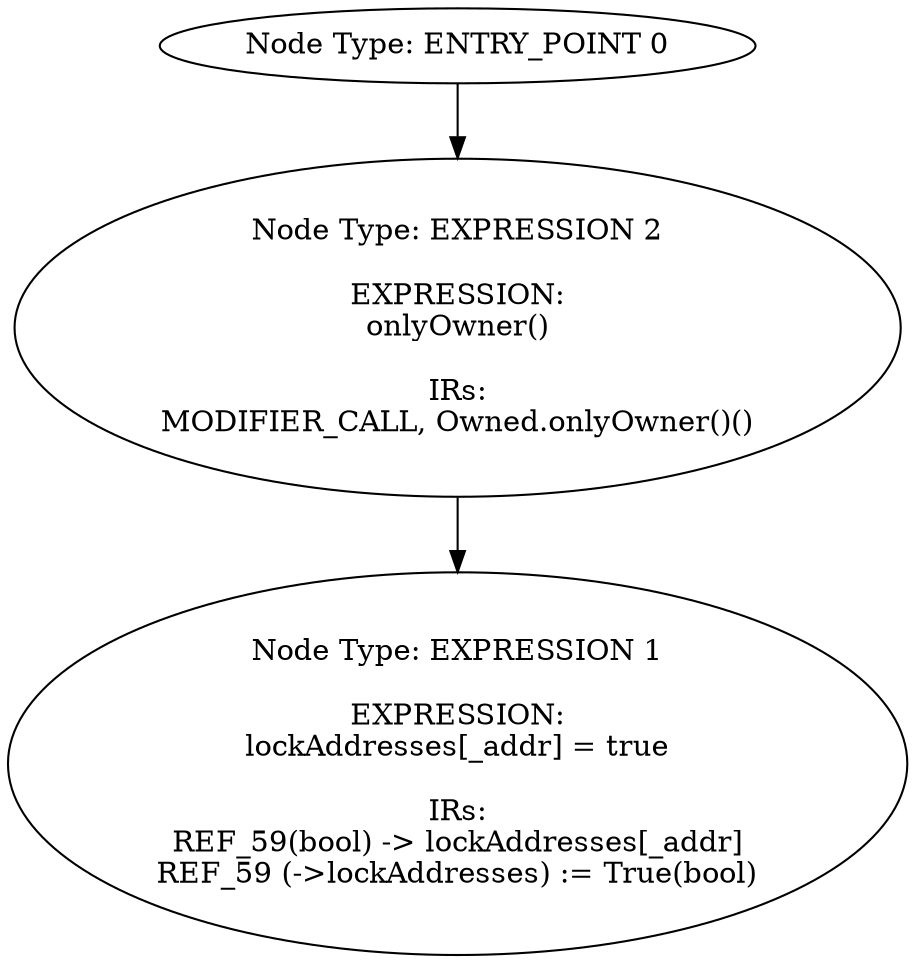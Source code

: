 digraph{
0[label="Node Type: ENTRY_POINT 0
"];
0->2;
1[label="Node Type: EXPRESSION 1

EXPRESSION:
lockAddresses[_addr] = true

IRs:
REF_59(bool) -> lockAddresses[_addr]
REF_59 (->lockAddresses) := True(bool)"];
2[label="Node Type: EXPRESSION 2

EXPRESSION:
onlyOwner()

IRs:
MODIFIER_CALL, Owned.onlyOwner()()"];
2->1;
}
